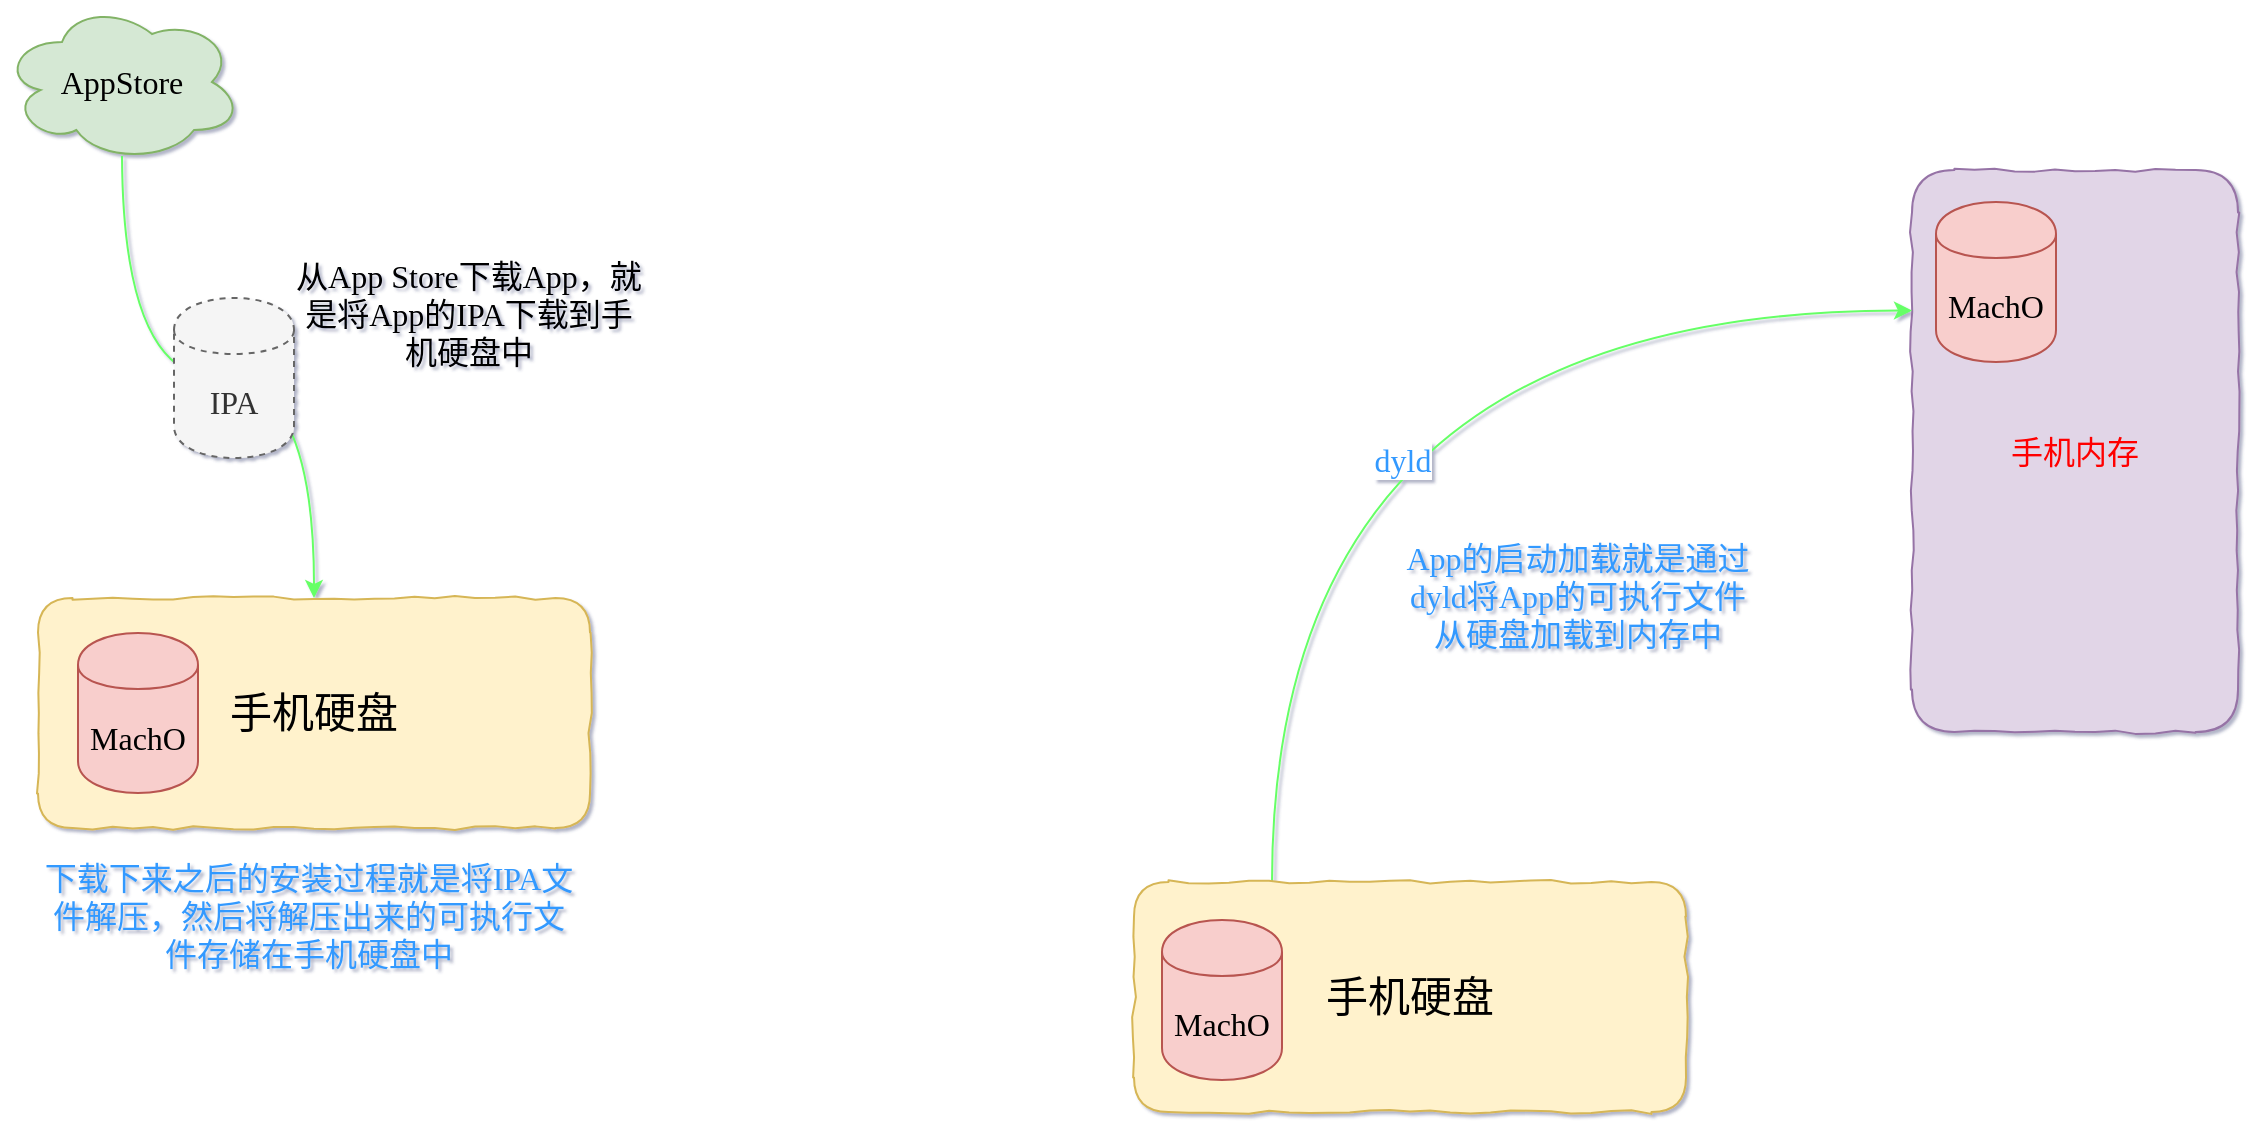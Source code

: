 <mxfile version="12.4.2" type="device" pages="1"><diagram id="L5d9ORdirCGq-2VUVOZm" name="Page-1"><mxGraphModel dx="886" dy="623" grid="0" gridSize="47" guides="0" tooltips="1" connect="1" arrows="1" fold="1" page="1" pageScale="1" pageWidth="1500" pageHeight="400" background="#ffffff" math="0" shadow="1"><root><mxCell id="0"/><mxCell id="1" parent="0"/><mxCell id="0z1szK4oWesmCWhOcaD_-12" value="" style="group;fontColor=#FF0000;" vertex="1" connectable="0" parent="1"><mxGeometry x="996" y="93" width="164" height="283" as="geometry"/></mxCell><mxCell id="0z1szK4oWesmCWhOcaD_-9" value="手机内存" style="rounded=1;whiteSpace=wrap;html=1;glass=0;comic=1;fontFamily=HYTiaoTiaoTiJ;fontSize=16;arcSize=13;fillColor=#e1d5e7;strokeColor=#9673a6;fontColor=#FF0000;" vertex="1" parent="0z1szK4oWesmCWhOcaD_-12"><mxGeometry x="1" y="2" width="163" height="281" as="geometry"/></mxCell><mxCell id="0z1szK4oWesmCWhOcaD_-10" value="MachO" style="shape=cylinder;whiteSpace=wrap;html=1;boundedLbl=1;backgroundOutline=1;fontFamily=DFWaWaSC-W5;fontSize=16;fillColor=#f8cecc;strokeColor=#b85450;" vertex="1" parent="0z1szK4oWesmCWhOcaD_-12"><mxGeometry x="13" y="18" width="60" height="80" as="geometry"/></mxCell><mxCell id="0z1szK4oWesmCWhOcaD_-1" value="手机硬盘" style="rounded=1;whiteSpace=wrap;html=1;fillColor=#fff2cc;strokeColor=#d6b656;fontFamily=HYTiaoTiaoTiJ;fontSize=21;comic=1;glass=0;" vertex="1" parent="1"><mxGeometry x="60" y="309" width="276" height="115" as="geometry"/></mxCell><mxCell id="0z1szK4oWesmCWhOcaD_-4" style="edgeStyle=orthogonalEdgeStyle;rounded=0;orthogonalLoop=1;jettySize=auto;html=1;fontFamily=DFWaWaSC-W5;fontSize=16;curved=1;strokeColor=#66FF66;" edge="1" parent="1" target="0z1szK4oWesmCWhOcaD_-1"><mxGeometry relative="1" as="geometry"><mxPoint x="102" y="88" as="sourcePoint"/></mxGeometry></mxCell><mxCell id="0z1szK4oWesmCWhOcaD_-2" value="AppStore" style="ellipse;shape=cloud;whiteSpace=wrap;html=1;fillColor=#d5e8d4;strokeColor=#82b366;fontFamily=DFWaWaSC-W5;fontSize=16;" vertex="1" parent="1"><mxGeometry x="42" y="11" width="120" height="80" as="geometry"/></mxCell><mxCell id="0z1szK4oWesmCWhOcaD_-5" value="IPA" style="shape=cylinder;whiteSpace=wrap;html=1;boundedLbl=1;backgroundOutline=1;fontFamily=DFWaWaSC-W5;fontSize=16;dashed=1;fillColor=#f5f5f5;strokeColor=#666666;fontColor=#333333;" vertex="1" parent="1"><mxGeometry x="128" y="159" width="60" height="80" as="geometry"/></mxCell><mxCell id="0z1szK4oWesmCWhOcaD_-6" value="MachO" style="shape=cylinder;whiteSpace=wrap;html=1;boundedLbl=1;backgroundOutline=1;fontFamily=DFWaWaSC-W5;fontSize=16;fillColor=#f8cecc;strokeColor=#b85450;" vertex="1" parent="1"><mxGeometry x="80" y="326.5" width="60" height="80" as="geometry"/></mxCell><mxCell id="0z1szK4oWesmCWhOcaD_-7" value="从App Store下载App，就是将App的IPA下载到手机硬盘中" style="text;html=1;strokeColor=none;fillColor=none;align=center;verticalAlign=middle;whiteSpace=wrap;rounded=0;fontFamily=DFWaWaSC-W5;fontSize=16;" vertex="1" parent="1"><mxGeometry x="188" y="122" width="175" height="89" as="geometry"/></mxCell><mxCell id="0z1szK4oWesmCWhOcaD_-8" value="下载下来之后的安装过程就是将IPA文件解压，然后将解压出来的可执行文件存储在手机硬盘中" style="text;html=1;strokeColor=none;fillColor=none;align=center;verticalAlign=middle;whiteSpace=wrap;rounded=0;fontFamily=HYTiaoTiaoTiJ;fontSize=16;fontColor=#3399FF;" vertex="1" parent="1"><mxGeometry x="60" y="428" width="271" height="80" as="geometry"/></mxCell><mxCell id="0z1szK4oWesmCWhOcaD_-14" style="edgeStyle=orthogonalEdgeStyle;curved=1;rounded=0;orthogonalLoop=1;jettySize=auto;html=1;entryX=0;entryY=0.25;entryDx=0;entryDy=0;strokeColor=#66FF66;fontFamily=HYTiaoTiaoTiJ;fontSize=16;fontColor=#3399FF;exitX=0.25;exitY=0;exitDx=0;exitDy=0;" edge="1" parent="1" source="0z1szK4oWesmCWhOcaD_-11" target="0z1szK4oWesmCWhOcaD_-9"><mxGeometry relative="1" as="geometry"/></mxCell><mxCell id="0z1szK4oWesmCWhOcaD_-15" value="dyld" style="text;html=1;align=center;verticalAlign=middle;resizable=0;points=[];;labelBackgroundColor=#ffffff;fontSize=16;fontFamily=HYTiaoTiaoTiJ;fontColor=#3399FF;" vertex="1" connectable="0" parent="0z1szK4oWesmCWhOcaD_-14"><mxGeometry x="-0.303" y="-65" relative="1" as="geometry"><mxPoint as="offset"/></mxGeometry></mxCell><mxCell id="0z1szK4oWesmCWhOcaD_-11" value="手机硬盘" style="rounded=1;whiteSpace=wrap;html=1;fillColor=#fff2cc;strokeColor=#d6b656;fontFamily=HYTiaoTiaoTiJ;fontSize=21;comic=1;glass=0;" vertex="1" parent="1"><mxGeometry x="608" y="451" width="276" height="115" as="geometry"/></mxCell><mxCell id="0z1szK4oWesmCWhOcaD_-13" value="MachO" style="shape=cylinder;whiteSpace=wrap;html=1;boundedLbl=1;backgroundOutline=1;fontFamily=DFWaWaSC-W5;fontSize=16;fillColor=#f8cecc;strokeColor=#b85450;" vertex="1" parent="1"><mxGeometry x="622" y="470" width="60" height="80" as="geometry"/></mxCell><mxCell id="0z1szK4oWesmCWhOcaD_-16" value="App的启动加载就是通过dyld将App的可执行文件从硬盘加载到内存中" style="text;html=1;strokeColor=none;fillColor=none;align=center;verticalAlign=middle;whiteSpace=wrap;rounded=0;glass=0;comic=1;fontFamily=HYTiaoTiaoTiJ;fontSize=16;fontColor=#3399FF;" vertex="1" parent="1"><mxGeometry x="742" y="298" width="176" height="20" as="geometry"/></mxCell></root></mxGraphModel></diagram></mxfile>